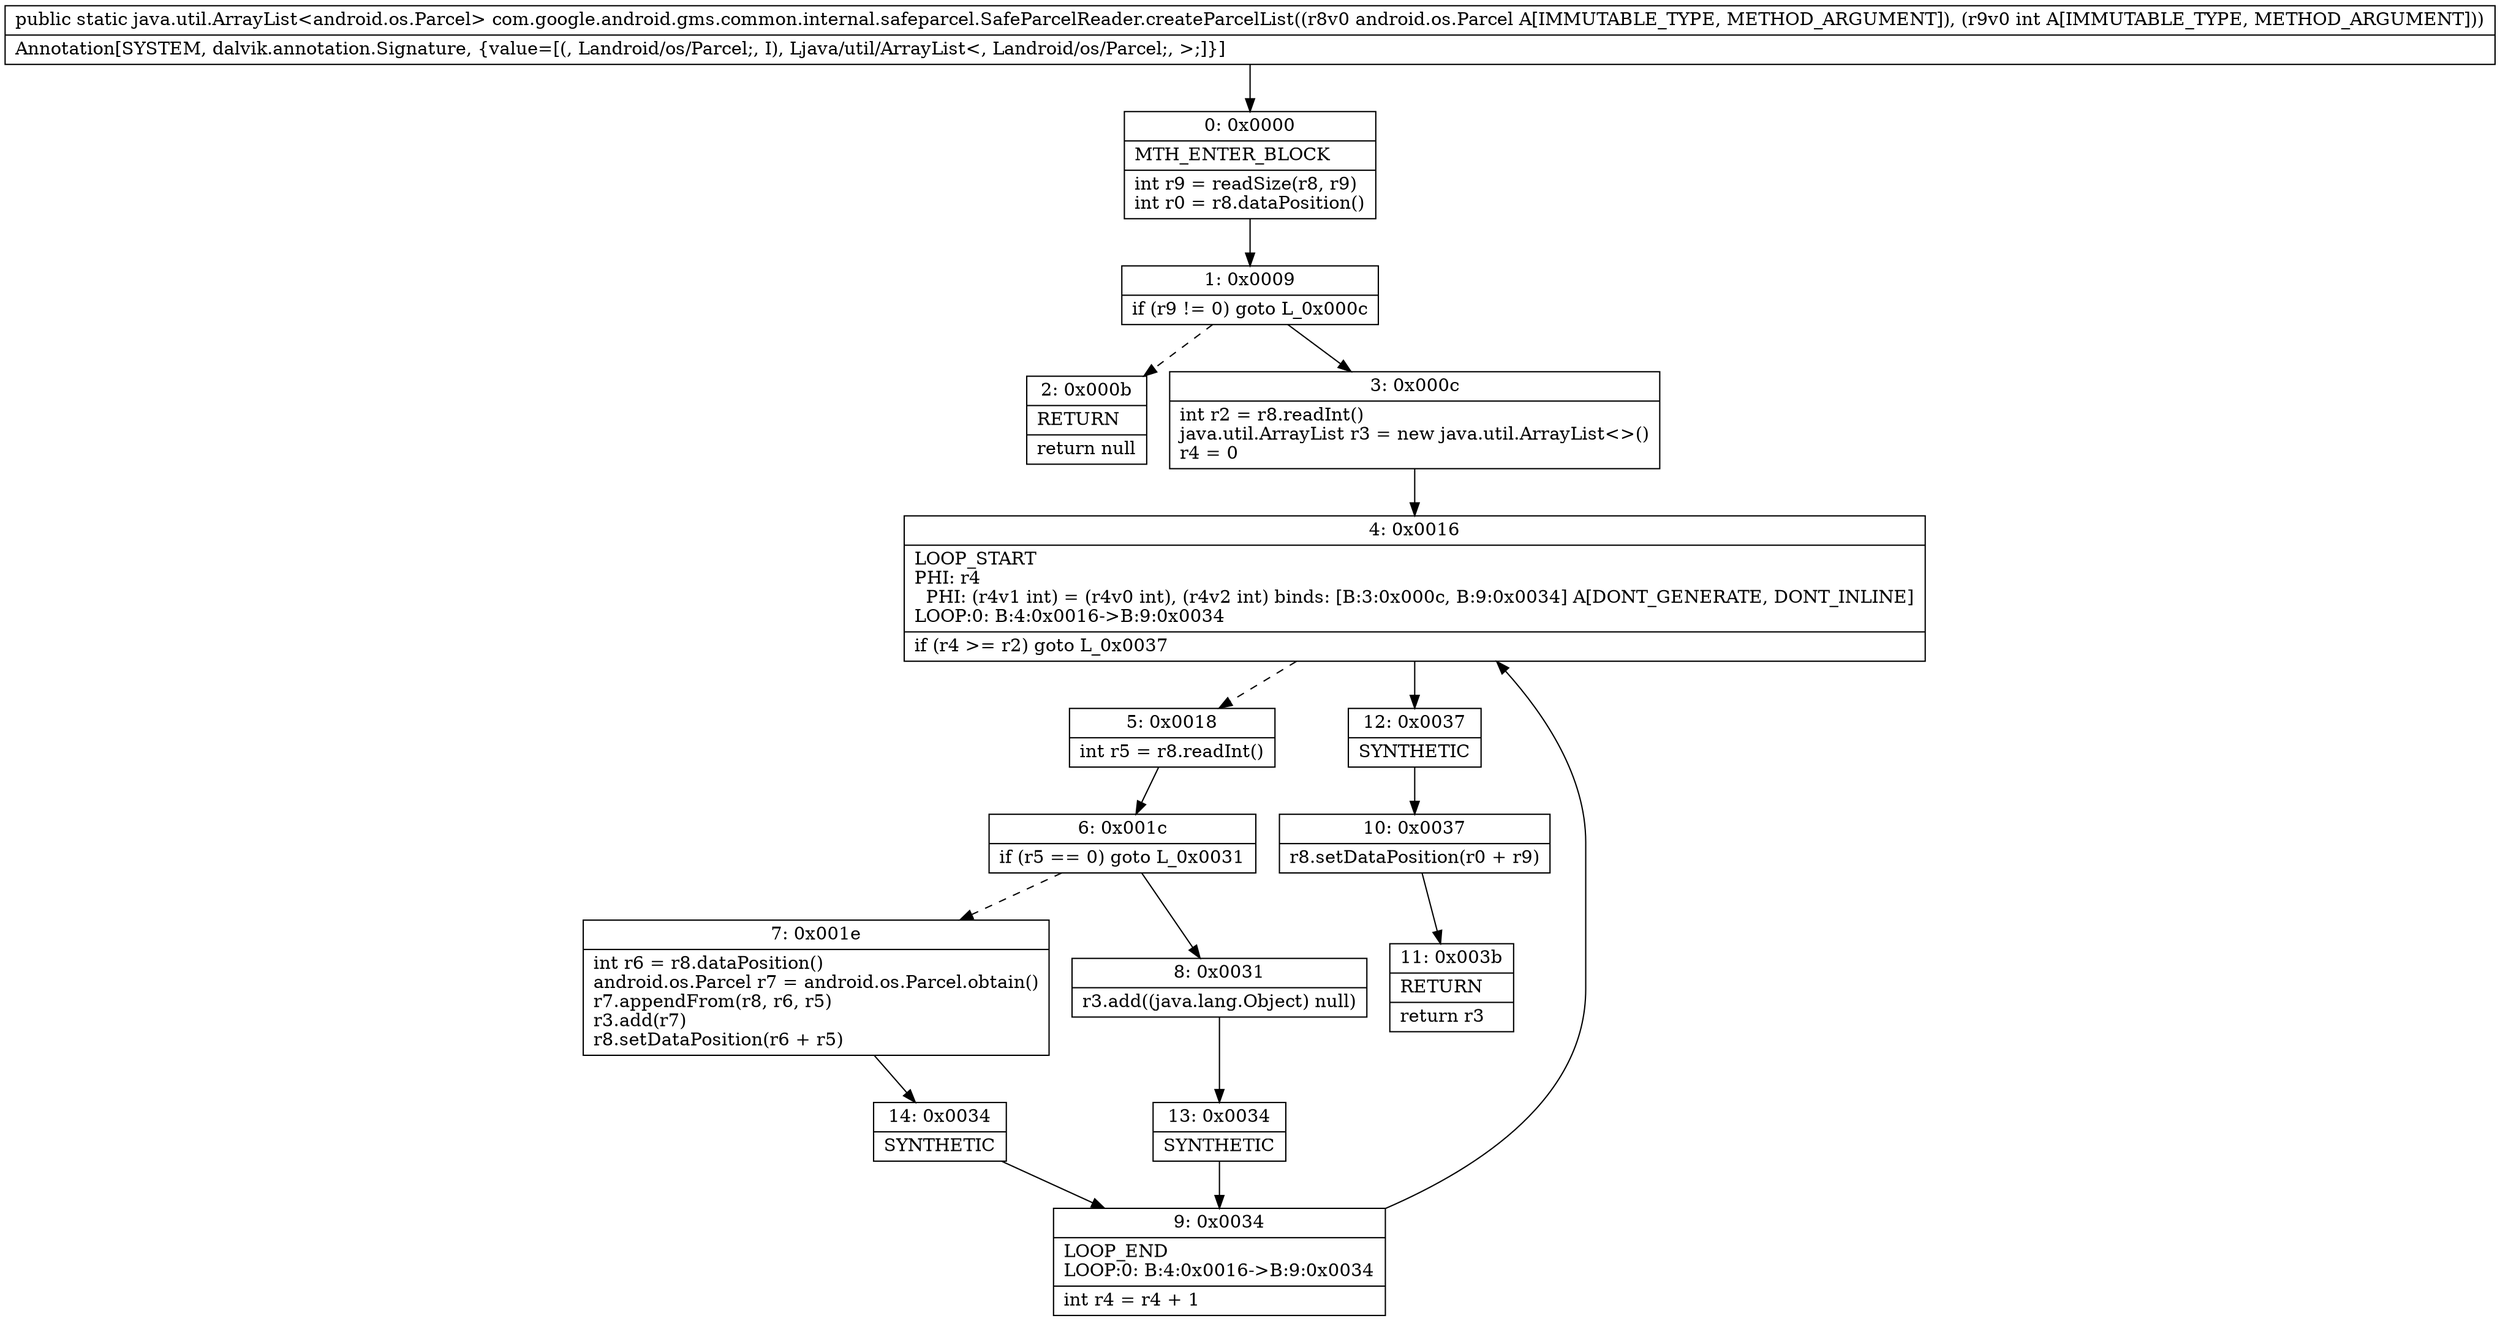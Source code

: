 digraph "CFG forcom.google.android.gms.common.internal.safeparcel.SafeParcelReader.createParcelList(Landroid\/os\/Parcel;I)Ljava\/util\/ArrayList;" {
Node_0 [shape=record,label="{0\:\ 0x0000|MTH_ENTER_BLOCK\l|int r9 = readSize(r8, r9)\lint r0 = r8.dataPosition()\l}"];
Node_1 [shape=record,label="{1\:\ 0x0009|if (r9 != 0) goto L_0x000c\l}"];
Node_2 [shape=record,label="{2\:\ 0x000b|RETURN\l|return null\l}"];
Node_3 [shape=record,label="{3\:\ 0x000c|int r2 = r8.readInt()\ljava.util.ArrayList r3 = new java.util.ArrayList\<\>()\lr4 = 0\l}"];
Node_4 [shape=record,label="{4\:\ 0x0016|LOOP_START\lPHI: r4 \l  PHI: (r4v1 int) = (r4v0 int), (r4v2 int) binds: [B:3:0x000c, B:9:0x0034] A[DONT_GENERATE, DONT_INLINE]\lLOOP:0: B:4:0x0016\-\>B:9:0x0034\l|if (r4 \>= r2) goto L_0x0037\l}"];
Node_5 [shape=record,label="{5\:\ 0x0018|int r5 = r8.readInt()\l}"];
Node_6 [shape=record,label="{6\:\ 0x001c|if (r5 == 0) goto L_0x0031\l}"];
Node_7 [shape=record,label="{7\:\ 0x001e|int r6 = r8.dataPosition()\landroid.os.Parcel r7 = android.os.Parcel.obtain()\lr7.appendFrom(r8, r6, r5)\lr3.add(r7)\lr8.setDataPosition(r6 + r5)\l}"];
Node_8 [shape=record,label="{8\:\ 0x0031|r3.add((java.lang.Object) null)\l}"];
Node_9 [shape=record,label="{9\:\ 0x0034|LOOP_END\lLOOP:0: B:4:0x0016\-\>B:9:0x0034\l|int r4 = r4 + 1\l}"];
Node_10 [shape=record,label="{10\:\ 0x0037|r8.setDataPosition(r0 + r9)\l}"];
Node_11 [shape=record,label="{11\:\ 0x003b|RETURN\l|return r3\l}"];
Node_12 [shape=record,label="{12\:\ 0x0037|SYNTHETIC\l}"];
Node_13 [shape=record,label="{13\:\ 0x0034|SYNTHETIC\l}"];
Node_14 [shape=record,label="{14\:\ 0x0034|SYNTHETIC\l}"];
MethodNode[shape=record,label="{public static java.util.ArrayList\<android.os.Parcel\> com.google.android.gms.common.internal.safeparcel.SafeParcelReader.createParcelList((r8v0 android.os.Parcel A[IMMUTABLE_TYPE, METHOD_ARGUMENT]), (r9v0 int A[IMMUTABLE_TYPE, METHOD_ARGUMENT]))  | Annotation[SYSTEM, dalvik.annotation.Signature, \{value=[(, Landroid\/os\/Parcel;, I), Ljava\/util\/ArrayList\<, Landroid\/os\/Parcel;, \>;]\}]\l}"];
MethodNode -> Node_0;
Node_0 -> Node_1;
Node_1 -> Node_2[style=dashed];
Node_1 -> Node_3;
Node_3 -> Node_4;
Node_4 -> Node_5[style=dashed];
Node_4 -> Node_12;
Node_5 -> Node_6;
Node_6 -> Node_7[style=dashed];
Node_6 -> Node_8;
Node_7 -> Node_14;
Node_8 -> Node_13;
Node_9 -> Node_4;
Node_10 -> Node_11;
Node_12 -> Node_10;
Node_13 -> Node_9;
Node_14 -> Node_9;
}

